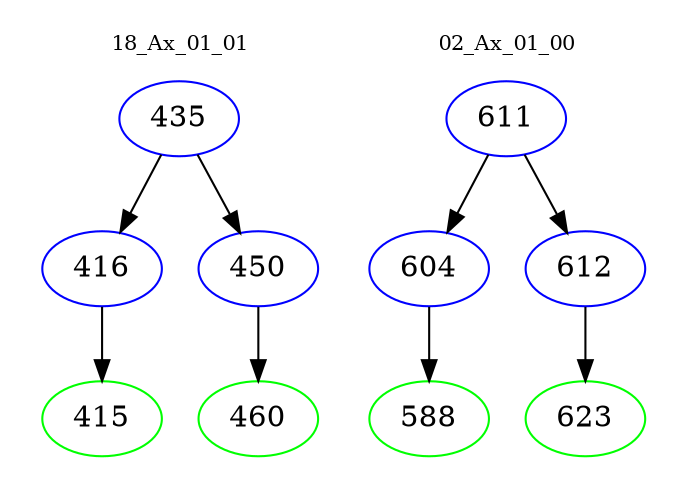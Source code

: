 digraph{
subgraph cluster_0 {
color = white
label = "18_Ax_01_01";
fontsize=10;
T0_435 [label="435", color="blue"]
T0_435 -> T0_416 [color="black"]
T0_416 [label="416", color="blue"]
T0_416 -> T0_415 [color="black"]
T0_415 [label="415", color="green"]
T0_435 -> T0_450 [color="black"]
T0_450 [label="450", color="blue"]
T0_450 -> T0_460 [color="black"]
T0_460 [label="460", color="green"]
}
subgraph cluster_1 {
color = white
label = "02_Ax_01_00";
fontsize=10;
T1_611 [label="611", color="blue"]
T1_611 -> T1_604 [color="black"]
T1_604 [label="604", color="blue"]
T1_604 -> T1_588 [color="black"]
T1_588 [label="588", color="green"]
T1_611 -> T1_612 [color="black"]
T1_612 [label="612", color="blue"]
T1_612 -> T1_623 [color="black"]
T1_623 [label="623", color="green"]
}
}
